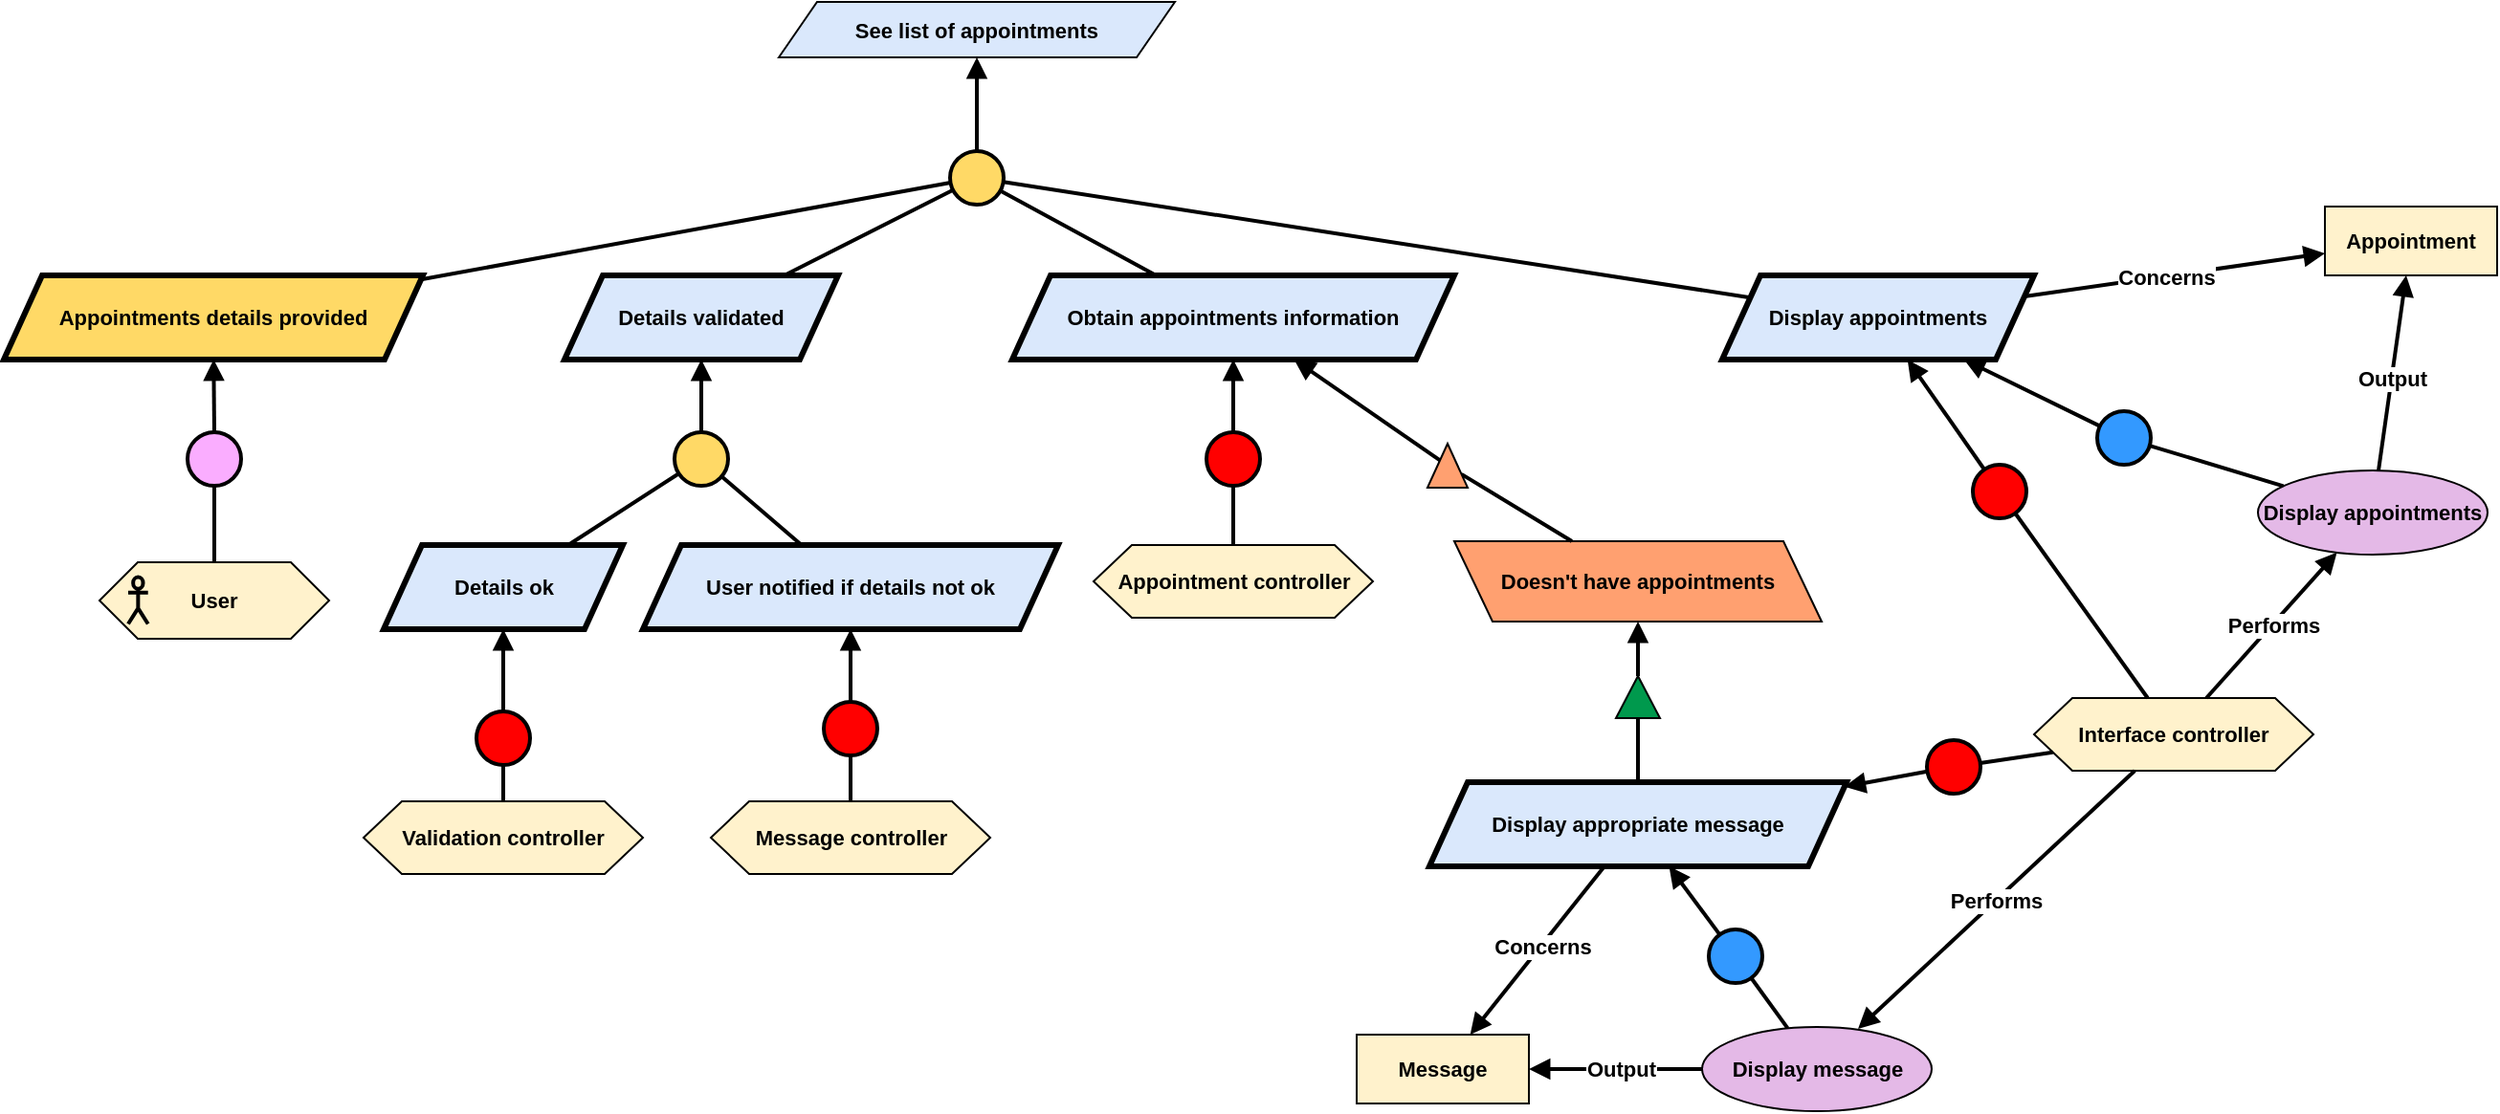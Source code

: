 <mxfile version="24.4.6" type="github">
  <diagram name="Page-1" id="GOq0J2rVROoGMqk2-0tV">
    <mxGraphModel dx="3834" dy="403" grid="0" gridSize="10" guides="1" tooltips="1" connect="1" arrows="1" fold="1" page="0" pageScale="1" pageWidth="827" pageHeight="1169" math="0" shadow="0">
      <root>
        <mxCell id="0" />
        <mxCell id="1" parent="0" />
        <mxCell id="a9L5b0YJBNE10wTY4Ymj-1" value="&lt;b&gt;See list of appointments&lt;/b&gt;" style="shape=parallelogram;perimeter=parallelogramPerimeter;whiteSpace=wrap;html=1;fixedSize=1;fillColor=#dae8fc;strokeColor=#000000;fontFamily=Helvetica;fontSize=11;fontColor=default;labelBackgroundColor=none;" parent="1" vertex="1">
          <mxGeometry x="-1683" y="504" width="207" height="29" as="geometry" />
        </mxCell>
        <mxCell id="a9L5b0YJBNE10wTY4Ymj-2" value="" style="ellipse;whiteSpace=wrap;html=1;aspect=fixed;fillColor=#FFD966;strokeWidth=2;" parent="1" vertex="1">
          <mxGeometry x="-1593.5" y="582" width="28" height="28" as="geometry" />
        </mxCell>
        <mxCell id="a9L5b0YJBNE10wTY4Ymj-3" value="" style="endArrow=block;html=1;rounded=0;endFill=1;strokeWidth=2;" parent="1" source="a9L5b0YJBNE10wTY4Ymj-2" target="a9L5b0YJBNE10wTY4Ymj-1" edge="1">
          <mxGeometry width="50" height="50" relative="1" as="geometry">
            <mxPoint x="-1503.815" y="668.972" as="sourcePoint" />
            <mxPoint x="-1691.998" y="556" as="targetPoint" />
          </mxGeometry>
        </mxCell>
        <mxCell id="a9L5b0YJBNE10wTY4Ymj-4" value="" style="endArrow=none;html=1;rounded=0;strokeWidth=2;" parent="1" source="a9L5b0YJBNE10wTY4Ymj-5" target="a9L5b0YJBNE10wTY4Ymj-2" edge="1">
          <mxGeometry width="50" height="50" relative="1" as="geometry">
            <mxPoint x="-1723" y="616" as="sourcePoint" />
            <mxPoint x="-1623.81" y="605" as="targetPoint" />
          </mxGeometry>
        </mxCell>
        <mxCell id="a9L5b0YJBNE10wTY4Ymj-5" value="&lt;b&gt;Appointments details provided&lt;/b&gt;" style="shape=parallelogram;perimeter=parallelogramPerimeter;whiteSpace=wrap;html=1;fixedSize=1;fillColor=#FFD966;strokeColor=#000000;strokeWidth=3;fontFamily=Helvetica;fontSize=11;fontColor=default;labelBackgroundColor=none;" parent="1" vertex="1">
          <mxGeometry x="-2088" y="647" width="219" height="44" as="geometry" />
        </mxCell>
        <mxCell id="a9L5b0YJBNE10wTY4Ymj-7" value="" style="endArrow=none;html=1;rounded=0;strokeWidth=2;" parent="1" source="a9L5b0YJBNE10wTY4Ymj-11" target="a9L5b0YJBNE10wTY4Ymj-2" edge="1">
          <mxGeometry width="50" height="50" relative="1" as="geometry">
            <mxPoint x="-1723.5" y="647" as="sourcePoint" />
            <mxPoint x="-1713" y="558" as="targetPoint" />
          </mxGeometry>
        </mxCell>
        <mxCell id="a9L5b0YJBNE10wTY4Ymj-11" value="&lt;b&gt;Details validated&lt;/b&gt;" style="shape=parallelogram;perimeter=parallelogramPerimeter;whiteSpace=wrap;html=1;fixedSize=1;fillColor=#dae8fc;strokeColor=#000000;strokeWidth=3;fontFamily=Helvetica;fontSize=11;fontColor=default;labelBackgroundColor=none;" parent="1" vertex="1">
          <mxGeometry x="-1795" y="647" width="143" height="44" as="geometry" />
        </mxCell>
        <mxCell id="a9L5b0YJBNE10wTY4Ymj-12" value="" style="ellipse;whiteSpace=wrap;html=1;aspect=fixed;fillColor=#FAADFF;strokeWidth=2;fontFamily=Helvetica;fontSize=11;fontColor=default;labelBackgroundColor=default;" parent="1" vertex="1">
          <mxGeometry x="-1992" y="729" width="28" height="28" as="geometry" />
        </mxCell>
        <mxCell id="a9L5b0YJBNE10wTY4Ymj-13" value="" style="endArrow=block;html=1;rounded=0;endFill=1;strokeWidth=2;strokeColor=default;align=center;verticalAlign=middle;fontFamily=Helvetica;fontSize=11;fontColor=default;labelBackgroundColor=default;" parent="1" source="a9L5b0YJBNE10wTY4Ymj-12" target="a9L5b0YJBNE10wTY4Ymj-5" edge="1">
          <mxGeometry width="50" height="50" relative="1" as="geometry">
            <mxPoint x="-2085.255" y="812.972" as="sourcePoint" />
            <mxPoint x="-1989.371" y="689.0" as="targetPoint" />
          </mxGeometry>
        </mxCell>
        <mxCell id="a9L5b0YJBNE10wTY4Ymj-14" value="" style="endArrow=none;html=1;rounded=0;strokeWidth=2;strokeColor=default;align=center;verticalAlign=middle;fontFamily=Helvetica;fontSize=11;fontColor=default;labelBackgroundColor=default;" parent="1" source="a9L5b0YJBNE10wTY4Ymj-16" target="a9L5b0YJBNE10wTY4Ymj-12" edge="1">
          <mxGeometry width="50" height="50" relative="1" as="geometry">
            <mxPoint x="-1928.606" y="853.5" as="sourcePoint" />
            <mxPoint x="-2043.25" y="809" as="targetPoint" />
            <Array as="points" />
          </mxGeometry>
        </mxCell>
        <mxCell id="a9L5b0YJBNE10wTY4Ymj-15" value="" style="group" parent="1" vertex="1" connectable="0">
          <mxGeometry x="-2038" y="797" width="120" height="40" as="geometry" />
        </mxCell>
        <mxCell id="a9L5b0YJBNE10wTY4Ymj-16" value="&lt;div&gt;&lt;b&gt;User&lt;/b&gt;&lt;/div&gt;" style="shape=hexagon;perimeter=hexagonPerimeter2;whiteSpace=wrap;html=1;fixedSize=1;fillColor=#FFF2CC;fontFamily=Helvetica;fontSize=11;fontColor=default;labelBackgroundColor=none;" parent="a9L5b0YJBNE10wTY4Ymj-15" vertex="1">
          <mxGeometry width="120" height="40" as="geometry" />
        </mxCell>
        <mxCell id="a9L5b0YJBNE10wTY4Ymj-17" value="" style="shape=umlActor;verticalLabelPosition=bottom;verticalAlign=top;html=1;outlineConnect=0;fillColor=none;strokeWidth=2;fontFamily=Helvetica;fontSize=11;fontColor=default;labelBackgroundColor=default;" parent="a9L5b0YJBNE10wTY4Ymj-15" vertex="1">
          <mxGeometry x="14.983" y="7.75" width="10.373" height="24.5" as="geometry" />
        </mxCell>
        <mxCell id="a9L5b0YJBNE10wTY4Ymj-18" value="&lt;div&gt;&lt;b&gt;Validation controller&lt;/b&gt;&lt;/div&gt;" style="shape=hexagon;perimeter=hexagonPerimeter2;whiteSpace=wrap;html=1;fixedSize=1;fillColor=#FFF2CC;fontFamily=Helvetica;fontSize=11;fontColor=default;labelBackgroundColor=none;" parent="1" vertex="1">
          <mxGeometry x="-1900" y="922" width="146" height="38" as="geometry" />
        </mxCell>
        <mxCell id="a9L5b0YJBNE10wTY4Ymj-19" value="" style="ellipse;whiteSpace=wrap;html=1;aspect=fixed;fillColor=#FF0000;strokeWidth=2;" parent="1" vertex="1">
          <mxGeometry x="-1841" y="875" width="28" height="28" as="geometry" />
        </mxCell>
        <mxCell id="a9L5b0YJBNE10wTY4Ymj-20" value="" style="endArrow=block;html=1;rounded=0;endFill=1;strokeWidth=2;" parent="1" source="a9L5b0YJBNE10wTY4Ymj-19" target="a9L5b0YJBNE10wTY4Ymj-33" edge="1">
          <mxGeometry width="50" height="50" relative="1" as="geometry">
            <mxPoint x="-1999.005" y="1020.972" as="sourcePoint" />
            <mxPoint x="-1950.5" y="915" as="targetPoint" />
          </mxGeometry>
        </mxCell>
        <mxCell id="a9L5b0YJBNE10wTY4Ymj-21" value="" style="endArrow=none;html=1;rounded=0;strokeWidth=2;" parent="1" source="a9L5b0YJBNE10wTY4Ymj-18" target="a9L5b0YJBNE10wTY4Ymj-19" edge="1">
          <mxGeometry width="50" height="50" relative="1" as="geometry">
            <mxPoint x="-2000" y="1083" as="sourcePoint" />
            <mxPoint x="-1975" y="1019" as="targetPoint" />
          </mxGeometry>
        </mxCell>
        <mxCell id="a9L5b0YJBNE10wTY4Ymj-27" value="&lt;b&gt;Obtain appointments information&lt;/b&gt;" style="shape=parallelogram;perimeter=parallelogramPerimeter;whiteSpace=wrap;html=1;fixedSize=1;fillColor=#dae8fc;strokeColor=#000000;strokeWidth=3;fontFamily=Helvetica;fontSize=11;fontColor=default;labelBackgroundColor=none;" parent="1" vertex="1">
          <mxGeometry x="-1561" y="647" width="231" height="44" as="geometry" />
        </mxCell>
        <mxCell id="a9L5b0YJBNE10wTY4Ymj-28" value="" style="endArrow=none;html=1;rounded=0;strokeWidth=2;" parent="1" source="a9L5b0YJBNE10wTY4Ymj-27" target="a9L5b0YJBNE10wTY4Ymj-2" edge="1">
          <mxGeometry width="50" height="50" relative="1" as="geometry">
            <mxPoint x="-1714" y="657" as="sourcePoint" />
            <mxPoint x="-1714" y="558" as="targetPoint" />
          </mxGeometry>
        </mxCell>
        <mxCell id="a9L5b0YJBNE10wTY4Ymj-29" value="&lt;div&gt;&lt;b&gt;Appointment controller&lt;/b&gt;&lt;/div&gt;" style="shape=hexagon;perimeter=hexagonPerimeter2;whiteSpace=wrap;html=1;fixedSize=1;fillColor=#FFF2CC;fontFamily=Helvetica;fontSize=11;fontColor=default;labelBackgroundColor=none;" parent="1" vertex="1">
          <mxGeometry x="-1518.5" y="788" width="146" height="38" as="geometry" />
        </mxCell>
        <mxCell id="a9L5b0YJBNE10wTY4Ymj-30" value="" style="ellipse;whiteSpace=wrap;html=1;aspect=fixed;fillColor=#FF0000;strokeWidth=2;" parent="1" vertex="1">
          <mxGeometry x="-1459.5" y="729" width="28" height="28" as="geometry" />
        </mxCell>
        <mxCell id="a9L5b0YJBNE10wTY4Ymj-31" value="" style="endArrow=block;html=1;rounded=0;endFill=1;strokeWidth=2;" parent="1" source="a9L5b0YJBNE10wTY4Ymj-30" target="a9L5b0YJBNE10wTY4Ymj-27" edge="1">
          <mxGeometry width="50" height="50" relative="1" as="geometry">
            <mxPoint x="-1421.005" y="790.972" as="sourcePoint" />
            <mxPoint x="-1425" y="746" as="targetPoint" />
          </mxGeometry>
        </mxCell>
        <mxCell id="a9L5b0YJBNE10wTY4Ymj-32" value="" style="endArrow=none;html=1;rounded=0;strokeWidth=2;" parent="1" source="a9L5b0YJBNE10wTY4Ymj-29" target="a9L5b0YJBNE10wTY4Ymj-30" edge="1">
          <mxGeometry width="50" height="50" relative="1" as="geometry">
            <mxPoint x="-1422" y="853" as="sourcePoint" />
            <mxPoint x="-1397" y="789" as="targetPoint" />
          </mxGeometry>
        </mxCell>
        <mxCell id="a9L5b0YJBNE10wTY4Ymj-33" value="&lt;b&gt;Details ok&lt;/b&gt;" style="shape=parallelogram;perimeter=parallelogramPerimeter;whiteSpace=wrap;html=1;fixedSize=1;fillColor=#dae8fc;strokeColor=#000000;strokeWidth=3;fontFamily=Helvetica;fontSize=11;fontColor=default;labelBackgroundColor=none;" parent="1" vertex="1">
          <mxGeometry x="-1889.5" y="788" width="125" height="44" as="geometry" />
        </mxCell>
        <mxCell id="a9L5b0YJBNE10wTY4Ymj-34" value="&lt;b&gt;User notified if details not ok&lt;/b&gt;" style="shape=parallelogram;perimeter=parallelogramPerimeter;whiteSpace=wrap;html=1;fixedSize=1;fillColor=#dae8fc;strokeColor=#000000;strokeWidth=3;fontFamily=Helvetica;fontSize=11;fontColor=default;labelBackgroundColor=none;" parent="1" vertex="1">
          <mxGeometry x="-1754" y="788" width="217" height="44" as="geometry" />
        </mxCell>
        <mxCell id="a9L5b0YJBNE10wTY4Ymj-35" value="" style="ellipse;whiteSpace=wrap;html=1;aspect=fixed;fillColor=#FFD966;strokeWidth=2;" parent="1" vertex="1">
          <mxGeometry x="-1737.5" y="729" width="28" height="28" as="geometry" />
        </mxCell>
        <mxCell id="a9L5b0YJBNE10wTY4Ymj-36" value="" style="endArrow=block;html=1;rounded=0;endFill=1;strokeWidth=2;" parent="1" source="a9L5b0YJBNE10wTY4Ymj-35" target="a9L5b0YJBNE10wTY4Ymj-11" edge="1">
          <mxGeometry width="50" height="50" relative="1" as="geometry">
            <mxPoint x="-1756.005" y="917.972" as="sourcePoint" />
            <mxPoint x="-1760" y="873" as="targetPoint" />
          </mxGeometry>
        </mxCell>
        <mxCell id="a9L5b0YJBNE10wTY4Ymj-37" value="" style="endArrow=none;html=1;rounded=0;strokeWidth=2;" parent="1" source="a9L5b0YJBNE10wTY4Ymj-33" target="a9L5b0YJBNE10wTY4Ymj-35" edge="1">
          <mxGeometry width="50" height="50" relative="1" as="geometry">
            <mxPoint x="-1759" y="903" as="sourcePoint" />
            <mxPoint x="-1734" y="839" as="targetPoint" />
          </mxGeometry>
        </mxCell>
        <mxCell id="a9L5b0YJBNE10wTY4Ymj-38" value="" style="endArrow=none;html=1;rounded=0;strokeWidth=2;" parent="1" source="a9L5b0YJBNE10wTY4Ymj-34" target="a9L5b0YJBNE10wTY4Ymj-35" edge="1">
          <mxGeometry width="50" height="50" relative="1" as="geometry">
            <mxPoint x="-1851" y="904" as="sourcePoint" />
            <mxPoint x="-1751" y="846" as="targetPoint" />
          </mxGeometry>
        </mxCell>
        <mxCell id="a9L5b0YJBNE10wTY4Ymj-39" value="&lt;div&gt;&lt;b&gt;Message controller&lt;/b&gt;&lt;/div&gt;" style="shape=hexagon;perimeter=hexagonPerimeter2;whiteSpace=wrap;html=1;fixedSize=1;fillColor=#FFF2CC;fontFamily=Helvetica;fontSize=11;fontColor=default;labelBackgroundColor=none;" parent="1" vertex="1">
          <mxGeometry x="-1718.5" y="922" width="146" height="38" as="geometry" />
        </mxCell>
        <mxCell id="a9L5b0YJBNE10wTY4Ymj-40" value="" style="ellipse;whiteSpace=wrap;html=1;aspect=fixed;fillColor=#FF0000;strokeWidth=2;" parent="1" vertex="1">
          <mxGeometry x="-1659.5" y="870" width="28" height="28" as="geometry" />
        </mxCell>
        <mxCell id="a9L5b0YJBNE10wTY4Ymj-41" value="" style="endArrow=block;html=1;rounded=0;endFill=1;strokeWidth=2;" parent="1" source="a9L5b0YJBNE10wTY4Ymj-40" target="a9L5b0YJBNE10wTY4Ymj-34" edge="1">
          <mxGeometry width="50" height="50" relative="1" as="geometry">
            <mxPoint x="-1633.005" y="881.972" as="sourcePoint" />
            <mxPoint x="-1637" y="837" as="targetPoint" />
          </mxGeometry>
        </mxCell>
        <mxCell id="a9L5b0YJBNE10wTY4Ymj-42" value="" style="endArrow=none;html=1;rounded=0;strokeWidth=2;" parent="1" source="a9L5b0YJBNE10wTY4Ymj-39" target="a9L5b0YJBNE10wTY4Ymj-40" edge="1">
          <mxGeometry width="50" height="50" relative="1" as="geometry">
            <mxPoint x="-1634" y="944" as="sourcePoint" />
            <mxPoint x="-1609" y="880" as="targetPoint" />
          </mxGeometry>
        </mxCell>
        <mxCell id="a9L5b0YJBNE10wTY4Ymj-48" value="&lt;b&gt;Display appointments&lt;/b&gt;" style="shape=parallelogram;perimeter=parallelogramPerimeter;whiteSpace=wrap;html=1;fixedSize=1;fillColor=#dae8fc;strokeColor=#000000;strokeWidth=3;fontFamily=Helvetica;fontSize=11;fontColor=default;labelBackgroundColor=none;" parent="1" vertex="1">
          <mxGeometry x="-1190" y="647" width="163" height="44" as="geometry" />
        </mxCell>
        <mxCell id="a9L5b0YJBNE10wTY4Ymj-49" value="&lt;b&gt;Interface controller&lt;/b&gt;" style="shape=hexagon;perimeter=hexagonPerimeter2;whiteSpace=wrap;html=1;fixedSize=1;fillColor=#FFF2CC;fontFamily=Helvetica;fontSize=11;fontColor=default;labelBackgroundColor=none;" parent="1" vertex="1">
          <mxGeometry x="-1027" y="868" width="146" height="38" as="geometry" />
        </mxCell>
        <mxCell id="a9L5b0YJBNE10wTY4Ymj-50" value="" style="ellipse;whiteSpace=wrap;html=1;aspect=fixed;fillColor=#FF0000;strokeWidth=2;" parent="1" vertex="1">
          <mxGeometry x="-1059" y="746" width="28" height="28" as="geometry" />
        </mxCell>
        <mxCell id="a9L5b0YJBNE10wTY4Ymj-51" value="" style="endArrow=block;html=1;rounded=0;endFill=1;strokeWidth=2;" parent="1" source="a9L5b0YJBNE10wTY4Ymj-50" target="a9L5b0YJBNE10wTY4Ymj-48" edge="1">
          <mxGeometry width="50" height="50" relative="1" as="geometry">
            <mxPoint x="-837.505" y="793.972" as="sourcePoint" />
            <mxPoint x="-861.5" y="694" as="targetPoint" />
          </mxGeometry>
        </mxCell>
        <mxCell id="a9L5b0YJBNE10wTY4Ymj-52" value="" style="endArrow=none;html=1;rounded=0;strokeWidth=2;" parent="1" source="a9L5b0YJBNE10wTY4Ymj-49" target="a9L5b0YJBNE10wTY4Ymj-50" edge="1">
          <mxGeometry width="50" height="50" relative="1" as="geometry">
            <mxPoint x="-912.5" y="860" as="sourcePoint" />
            <mxPoint x="-887.5" y="796" as="targetPoint" />
          </mxGeometry>
        </mxCell>
        <mxCell id="a9L5b0YJBNE10wTY4Ymj-53" value="" style="endArrow=none;html=1;rounded=0;strokeWidth=2;" parent="1" source="a9L5b0YJBNE10wTY4Ymj-48" target="a9L5b0YJBNE10wTY4Ymj-2" edge="1">
          <mxGeometry width="50" height="50" relative="1" as="geometry">
            <mxPoint x="-1124" y="607" as="sourcePoint" />
            <mxPoint x="-1620" y="499" as="targetPoint" />
          </mxGeometry>
        </mxCell>
        <mxCell id="a9L5b0YJBNE10wTY4Ymj-54" value="Doesn&#39;t have appointments" style="shape=parallelogram;perimeter=parallelogramPerimeter;whiteSpace=wrap;html=1;fixedSize=1;fillColor=#FFA070;fontStyle=1;fontFamily=Helvetica;fontSize=11;fontColor=default;labelBackgroundColor=none;flipH=1;flipV=0;" parent="1" vertex="1">
          <mxGeometry x="-1330" y="786" width="192" height="42" as="geometry" />
        </mxCell>
        <mxCell id="a9L5b0YJBNE10wTY4Ymj-55" value="" style="endArrow=block;html=1;rounded=0;endFill=1;strokeWidth=2;" parent="1" source="a9L5b0YJBNE10wTY4Ymj-57" target="a9L5b0YJBNE10wTY4Ymj-27" edge="1">
          <mxGeometry width="50" height="50" relative="1" as="geometry">
            <mxPoint x="-1121" y="705" as="sourcePoint" />
            <mxPoint x="-1299" y="664" as="targetPoint" />
          </mxGeometry>
        </mxCell>
        <mxCell id="a9L5b0YJBNE10wTY4Ymj-56" value="" style="endArrow=none;html=1;rounded=0;strokeWidth=2;" parent="1" source="a9L5b0YJBNE10wTY4Ymj-54" target="a9L5b0YJBNE10wTY4Ymj-57" edge="1">
          <mxGeometry width="50" height="50" relative="1" as="geometry">
            <mxPoint x="-1203" y="771" as="sourcePoint" />
            <mxPoint x="-1020.756" y="594.998" as="targetPoint" />
          </mxGeometry>
        </mxCell>
        <mxCell id="a9L5b0YJBNE10wTY4Ymj-57" value="" style="triangle;whiteSpace=wrap;html=1;rotation=-90;fillColor=#FFA070;strokeColor=default;" parent="1" vertex="1">
          <mxGeometry x="-1345" y="736" width="23" height="21" as="geometry" />
        </mxCell>
        <mxCell id="a9L5b0YJBNE10wTY4Ymj-58" value="" style="endArrow=block;html=1;rounded=0;endFill=1;strokeWidth=2;" parent="1" source="a9L5b0YJBNE10wTY4Ymj-60" target="a9L5b0YJBNE10wTY4Ymj-54" edge="1">
          <mxGeometry width="50" height="50" relative="1" as="geometry">
            <mxPoint x="-1172" y="888" as="sourcePoint" />
            <mxPoint x="-1181" y="856" as="targetPoint" />
          </mxGeometry>
        </mxCell>
        <mxCell id="a9L5b0YJBNE10wTY4Ymj-59" value="" style="endArrow=none;html=1;rounded=0;strokeWidth=2;" parent="1" source="a9L5b0YJBNE10wTY4Ymj-62" target="a9L5b0YJBNE10wTY4Ymj-60" edge="1">
          <mxGeometry width="50" height="50" relative="1" as="geometry">
            <mxPoint x="-1229" y="944" as="sourcePoint" />
            <mxPoint x="-1181.756" y="922.998" as="targetPoint" />
            <Array as="points" />
          </mxGeometry>
        </mxCell>
        <mxCell id="a9L5b0YJBNE10wTY4Ymj-60" value="" style="triangle;whiteSpace=wrap;html=1;rotation=-90;fillColor=#00994D;" parent="1" vertex="1">
          <mxGeometry x="-1245" y="856" width="22" height="23" as="geometry" />
        </mxCell>
        <mxCell id="a9L5b0YJBNE10wTY4Ymj-61" value="&lt;b&gt;Message&lt;/b&gt;" style="rounded=0;whiteSpace=wrap;html=1;fillColor=#FFF2CC;fontFamily=Helvetica;fontSize=11;fontColor=default;labelBackgroundColor=none;" parent="1" vertex="1">
          <mxGeometry x="-1381" y="1044" width="90" height="36" as="geometry" />
        </mxCell>
        <mxCell id="a9L5b0YJBNE10wTY4Ymj-62" value="&lt;b&gt;Display appropriate message&lt;/b&gt;" style="shape=parallelogram;perimeter=parallelogramPerimeter;whiteSpace=wrap;html=1;fixedSize=1;fillColor=#dae8fc;strokeColor=#000000;strokeWidth=3;fontFamily=Helvetica;fontSize=11;fontColor=default;labelBackgroundColor=none;" parent="1" vertex="1">
          <mxGeometry x="-1343" y="912" width="218" height="44" as="geometry" />
        </mxCell>
        <mxCell id="a9L5b0YJBNE10wTY4Ymj-63" value="" style="ellipse;whiteSpace=wrap;html=1;aspect=fixed;fillColor=#3399FF;strokeWidth=2;" parent="1" vertex="1">
          <mxGeometry x="-1197" y="989" width="28" height="28" as="geometry" />
        </mxCell>
        <mxCell id="a9L5b0YJBNE10wTY4Ymj-64" value="" style="endArrow=block;html=1;rounded=0;endFill=1;strokeWidth=2;" parent="1" source="a9L5b0YJBNE10wTY4Ymj-63" target="a9L5b0YJBNE10wTY4Ymj-62" edge="1">
          <mxGeometry width="50" height="50" relative="1" as="geometry">
            <mxPoint x="-1086.005" y="1151.972" as="sourcePoint" />
            <mxPoint x="-1090" y="1107" as="targetPoint" />
          </mxGeometry>
        </mxCell>
        <mxCell id="a9L5b0YJBNE10wTY4Ymj-65" value="" style="endArrow=none;html=1;rounded=0;strokeWidth=2;" parent="1" source="a9L5b0YJBNE10wTY4Ymj-66" target="a9L5b0YJBNE10wTY4Ymj-63" edge="1">
          <mxGeometry width="50" height="50" relative="1" as="geometry">
            <mxPoint x="-1089.5" y="1164" as="sourcePoint" />
            <mxPoint x="-1064.5" y="1100" as="targetPoint" />
          </mxGeometry>
        </mxCell>
        <mxCell id="a9L5b0YJBNE10wTY4Ymj-66" value="&lt;b&gt;Display message&lt;/b&gt;" style="ellipse;whiteSpace=wrap;html=1;fillColor=#E4B9E7;strokeColor=#000000;fontFamily=Helvetica;fontSize=11;fontColor=default;labelBackgroundColor=none;" parent="1" vertex="1">
          <mxGeometry x="-1200.5" y="1040" width="120" height="44" as="geometry" />
        </mxCell>
        <mxCell id="a9L5b0YJBNE10wTY4Ymj-67" value="" style="endArrow=block;html=1;rounded=0;endFill=1;strokeWidth=2;" parent="1" source="a9L5b0YJBNE10wTY4Ymj-66" target="a9L5b0YJBNE10wTY4Ymj-61" edge="1">
          <mxGeometry width="50" height="50" relative="1" as="geometry">
            <mxPoint x="-1186.5" y="1135" as="sourcePoint" />
            <mxPoint x="-1195.5" y="1066" as="targetPoint" />
          </mxGeometry>
        </mxCell>
        <mxCell id="a9L5b0YJBNE10wTY4Ymj-68" value="&lt;b&gt;Output&lt;/b&gt;" style="edgeLabel;html=1;align=center;verticalAlign=middle;resizable=0;points=[];" parent="a9L5b0YJBNE10wTY4Ymj-67" vertex="1" connectable="0">
          <mxGeometry x="-0.054" relative="1" as="geometry">
            <mxPoint as="offset" />
          </mxGeometry>
        </mxCell>
        <mxCell id="a9L5b0YJBNE10wTY4Ymj-69" value="" style="ellipse;whiteSpace=wrap;html=1;aspect=fixed;fillColor=#FF0000;strokeWidth=2;" parent="1" vertex="1">
          <mxGeometry x="-1083" y="890" width="28" height="28" as="geometry" />
        </mxCell>
        <mxCell id="a9L5b0YJBNE10wTY4Ymj-70" value="" style="endArrow=block;html=1;rounded=0;endFill=1;strokeWidth=2;" parent="1" source="a9L5b0YJBNE10wTY4Ymj-69" target="a9L5b0YJBNE10wTY4Ymj-62" edge="1">
          <mxGeometry width="50" height="50" relative="1" as="geometry">
            <mxPoint x="-1083.005" y="1024.972" as="sourcePoint" />
            <mxPoint x="-1087" y="980" as="targetPoint" />
          </mxGeometry>
        </mxCell>
        <mxCell id="a9L5b0YJBNE10wTY4Ymj-71" value="" style="endArrow=none;html=1;rounded=0;strokeWidth=2;" parent="1" source="a9L5b0YJBNE10wTY4Ymj-49" target="a9L5b0YJBNE10wTY4Ymj-69" edge="1">
          <mxGeometry width="50" height="50" relative="1" as="geometry">
            <mxPoint x="-1084" y="1087" as="sourcePoint" />
            <mxPoint x="-1059" y="1023" as="targetPoint" />
          </mxGeometry>
        </mxCell>
        <mxCell id="a9L5b0YJBNE10wTY4Ymj-72" value="" style="endArrow=block;html=1;rounded=0;endFill=1;strokeWidth=2;" parent="1" source="a9L5b0YJBNE10wTY4Ymj-49" edge="1">
          <mxGeometry width="50" height="50" relative="1" as="geometry">
            <mxPoint x="-1258" y="1189" as="sourcePoint" />
            <mxPoint x="-1119" y="1041" as="targetPoint" />
          </mxGeometry>
        </mxCell>
        <mxCell id="a9L5b0YJBNE10wTY4Ymj-73" value="&lt;b&gt;Performs&lt;/b&gt;" style="edgeLabel;html=1;align=center;verticalAlign=middle;resizable=0;points=[];" parent="a9L5b0YJBNE10wTY4Ymj-72" vertex="1" connectable="0">
          <mxGeometry x="0.008" relative="1" as="geometry">
            <mxPoint as="offset" />
          </mxGeometry>
        </mxCell>
        <mxCell id="a9L5b0YJBNE10wTY4Ymj-74" value="" style="endArrow=block;html=1;rounded=0;endFill=1;strokeWidth=2;" parent="1" source="a9L5b0YJBNE10wTY4Ymj-62" target="a9L5b0YJBNE10wTY4Ymj-61" edge="1">
          <mxGeometry width="50" height="50" relative="1" as="geometry">
            <mxPoint x="-1248" y="1128" as="sourcePoint" />
            <mxPoint x="-1356" y="1096" as="targetPoint" />
          </mxGeometry>
        </mxCell>
        <mxCell id="a9L5b0YJBNE10wTY4Ymj-75" value="&lt;b&gt;Concerns&lt;/b&gt;" style="edgeLabel;html=1;align=center;verticalAlign=middle;resizable=0;points=[];" parent="a9L5b0YJBNE10wTY4Ymj-74" vertex="1" connectable="0">
          <mxGeometry x="-0.054" relative="1" as="geometry">
            <mxPoint as="offset" />
          </mxGeometry>
        </mxCell>
        <mxCell id="Xr6Bq4FSFOZVe3IVwUM2-2" value="&lt;b&gt;Appointment&lt;/b&gt;" style="rounded=0;whiteSpace=wrap;html=1;fillColor=#FFF2CC;fontFamily=Helvetica;fontSize=11;fontColor=default;labelBackgroundColor=none;" vertex="1" parent="1">
          <mxGeometry x="-875" y="611" width="90" height="36" as="geometry" />
        </mxCell>
        <mxCell id="Xr6Bq4FSFOZVe3IVwUM2-3" value="" style="ellipse;whiteSpace=wrap;html=1;aspect=fixed;fillColor=#3399FF;strokeWidth=2;" vertex="1" parent="1">
          <mxGeometry x="-994" y="718" width="28" height="28" as="geometry" />
        </mxCell>
        <mxCell id="Xr6Bq4FSFOZVe3IVwUM2-4" value="" style="endArrow=block;html=1;rounded=0;endFill=1;strokeWidth=2;" edge="1" source="Xr6Bq4FSFOZVe3IVwUM2-3" parent="1" target="a9L5b0YJBNE10wTY4Ymj-48">
          <mxGeometry width="50" height="50" relative="1" as="geometry">
            <mxPoint x="-800.005" y="642.972" as="sourcePoint" />
            <mxPoint x="-932" y="447" as="targetPoint" />
          </mxGeometry>
        </mxCell>
        <mxCell id="Xr6Bq4FSFOZVe3IVwUM2-5" value="" style="endArrow=none;html=1;rounded=0;strokeWidth=2;" edge="1" source="Xr6Bq4FSFOZVe3IVwUM2-6" target="Xr6Bq4FSFOZVe3IVwUM2-3" parent="1">
          <mxGeometry width="50" height="50" relative="1" as="geometry">
            <mxPoint x="-803.5" y="655" as="sourcePoint" />
            <mxPoint x="-778.5" y="591" as="targetPoint" />
          </mxGeometry>
        </mxCell>
        <mxCell id="Xr6Bq4FSFOZVe3IVwUM2-6" value="&lt;b&gt;Display appointments&lt;/b&gt;" style="ellipse;whiteSpace=wrap;html=1;fillColor=#E4B9E7;strokeColor=#000000;fontFamily=Helvetica;fontSize=11;fontColor=default;labelBackgroundColor=none;" vertex="1" parent="1">
          <mxGeometry x="-910" y="749" width="120" height="44" as="geometry" />
        </mxCell>
        <mxCell id="Xr6Bq4FSFOZVe3IVwUM2-7" value="" style="endArrow=block;html=1;rounded=0;endFill=1;strokeWidth=2;" edge="1" source="Xr6Bq4FSFOZVe3IVwUM2-6" target="Xr6Bq4FSFOZVe3IVwUM2-2" parent="1">
          <mxGeometry width="50" height="50" relative="1" as="geometry">
            <mxPoint x="-900.5" y="626" as="sourcePoint" />
            <mxPoint x="-909.5" y="557" as="targetPoint" />
          </mxGeometry>
        </mxCell>
        <mxCell id="Xr6Bq4FSFOZVe3IVwUM2-8" value="&lt;b&gt;Output&lt;/b&gt;" style="edgeLabel;html=1;align=center;verticalAlign=middle;resizable=0;points=[];" vertex="1" connectable="0" parent="Xr6Bq4FSFOZVe3IVwUM2-7">
          <mxGeometry x="-0.054" relative="1" as="geometry">
            <mxPoint as="offset" />
          </mxGeometry>
        </mxCell>
        <mxCell id="Xr6Bq4FSFOZVe3IVwUM2-9" value="" style="endArrow=block;html=1;rounded=0;endFill=1;strokeWidth=2;" edge="1" target="Xr6Bq4FSFOZVe3IVwUM2-2" parent="1" source="a9L5b0YJBNE10wTY4Ymj-48">
          <mxGeometry width="50" height="50" relative="1" as="geometry">
            <mxPoint x="-966" y="447" as="sourcePoint" />
            <mxPoint x="-1070" y="587" as="targetPoint" />
          </mxGeometry>
        </mxCell>
        <mxCell id="Xr6Bq4FSFOZVe3IVwUM2-10" value="&lt;b&gt;Concerns&lt;/b&gt;" style="edgeLabel;html=1;align=center;verticalAlign=middle;resizable=0;points=[];" vertex="1" connectable="0" parent="Xr6Bq4FSFOZVe3IVwUM2-9">
          <mxGeometry x="-0.054" relative="1" as="geometry">
            <mxPoint as="offset" />
          </mxGeometry>
        </mxCell>
        <mxCell id="Xr6Bq4FSFOZVe3IVwUM2-11" value="" style="endArrow=block;html=1;rounded=0;endFill=1;strokeWidth=2;" edge="1" parent="1" source="a9L5b0YJBNE10wTY4Ymj-49" target="Xr6Bq4FSFOZVe3IVwUM2-6">
          <mxGeometry width="50" height="50" relative="1" as="geometry">
            <mxPoint x="-964" y="916" as="sourcePoint" />
            <mxPoint x="-1109" y="1051" as="targetPoint" />
          </mxGeometry>
        </mxCell>
        <mxCell id="Xr6Bq4FSFOZVe3IVwUM2-12" value="&lt;b&gt;Performs&lt;/b&gt;" style="edgeLabel;html=1;align=center;verticalAlign=middle;resizable=0;points=[];" vertex="1" connectable="0" parent="Xr6Bq4FSFOZVe3IVwUM2-11">
          <mxGeometry x="0.008" relative="1" as="geometry">
            <mxPoint as="offset" />
          </mxGeometry>
        </mxCell>
      </root>
    </mxGraphModel>
  </diagram>
</mxfile>
